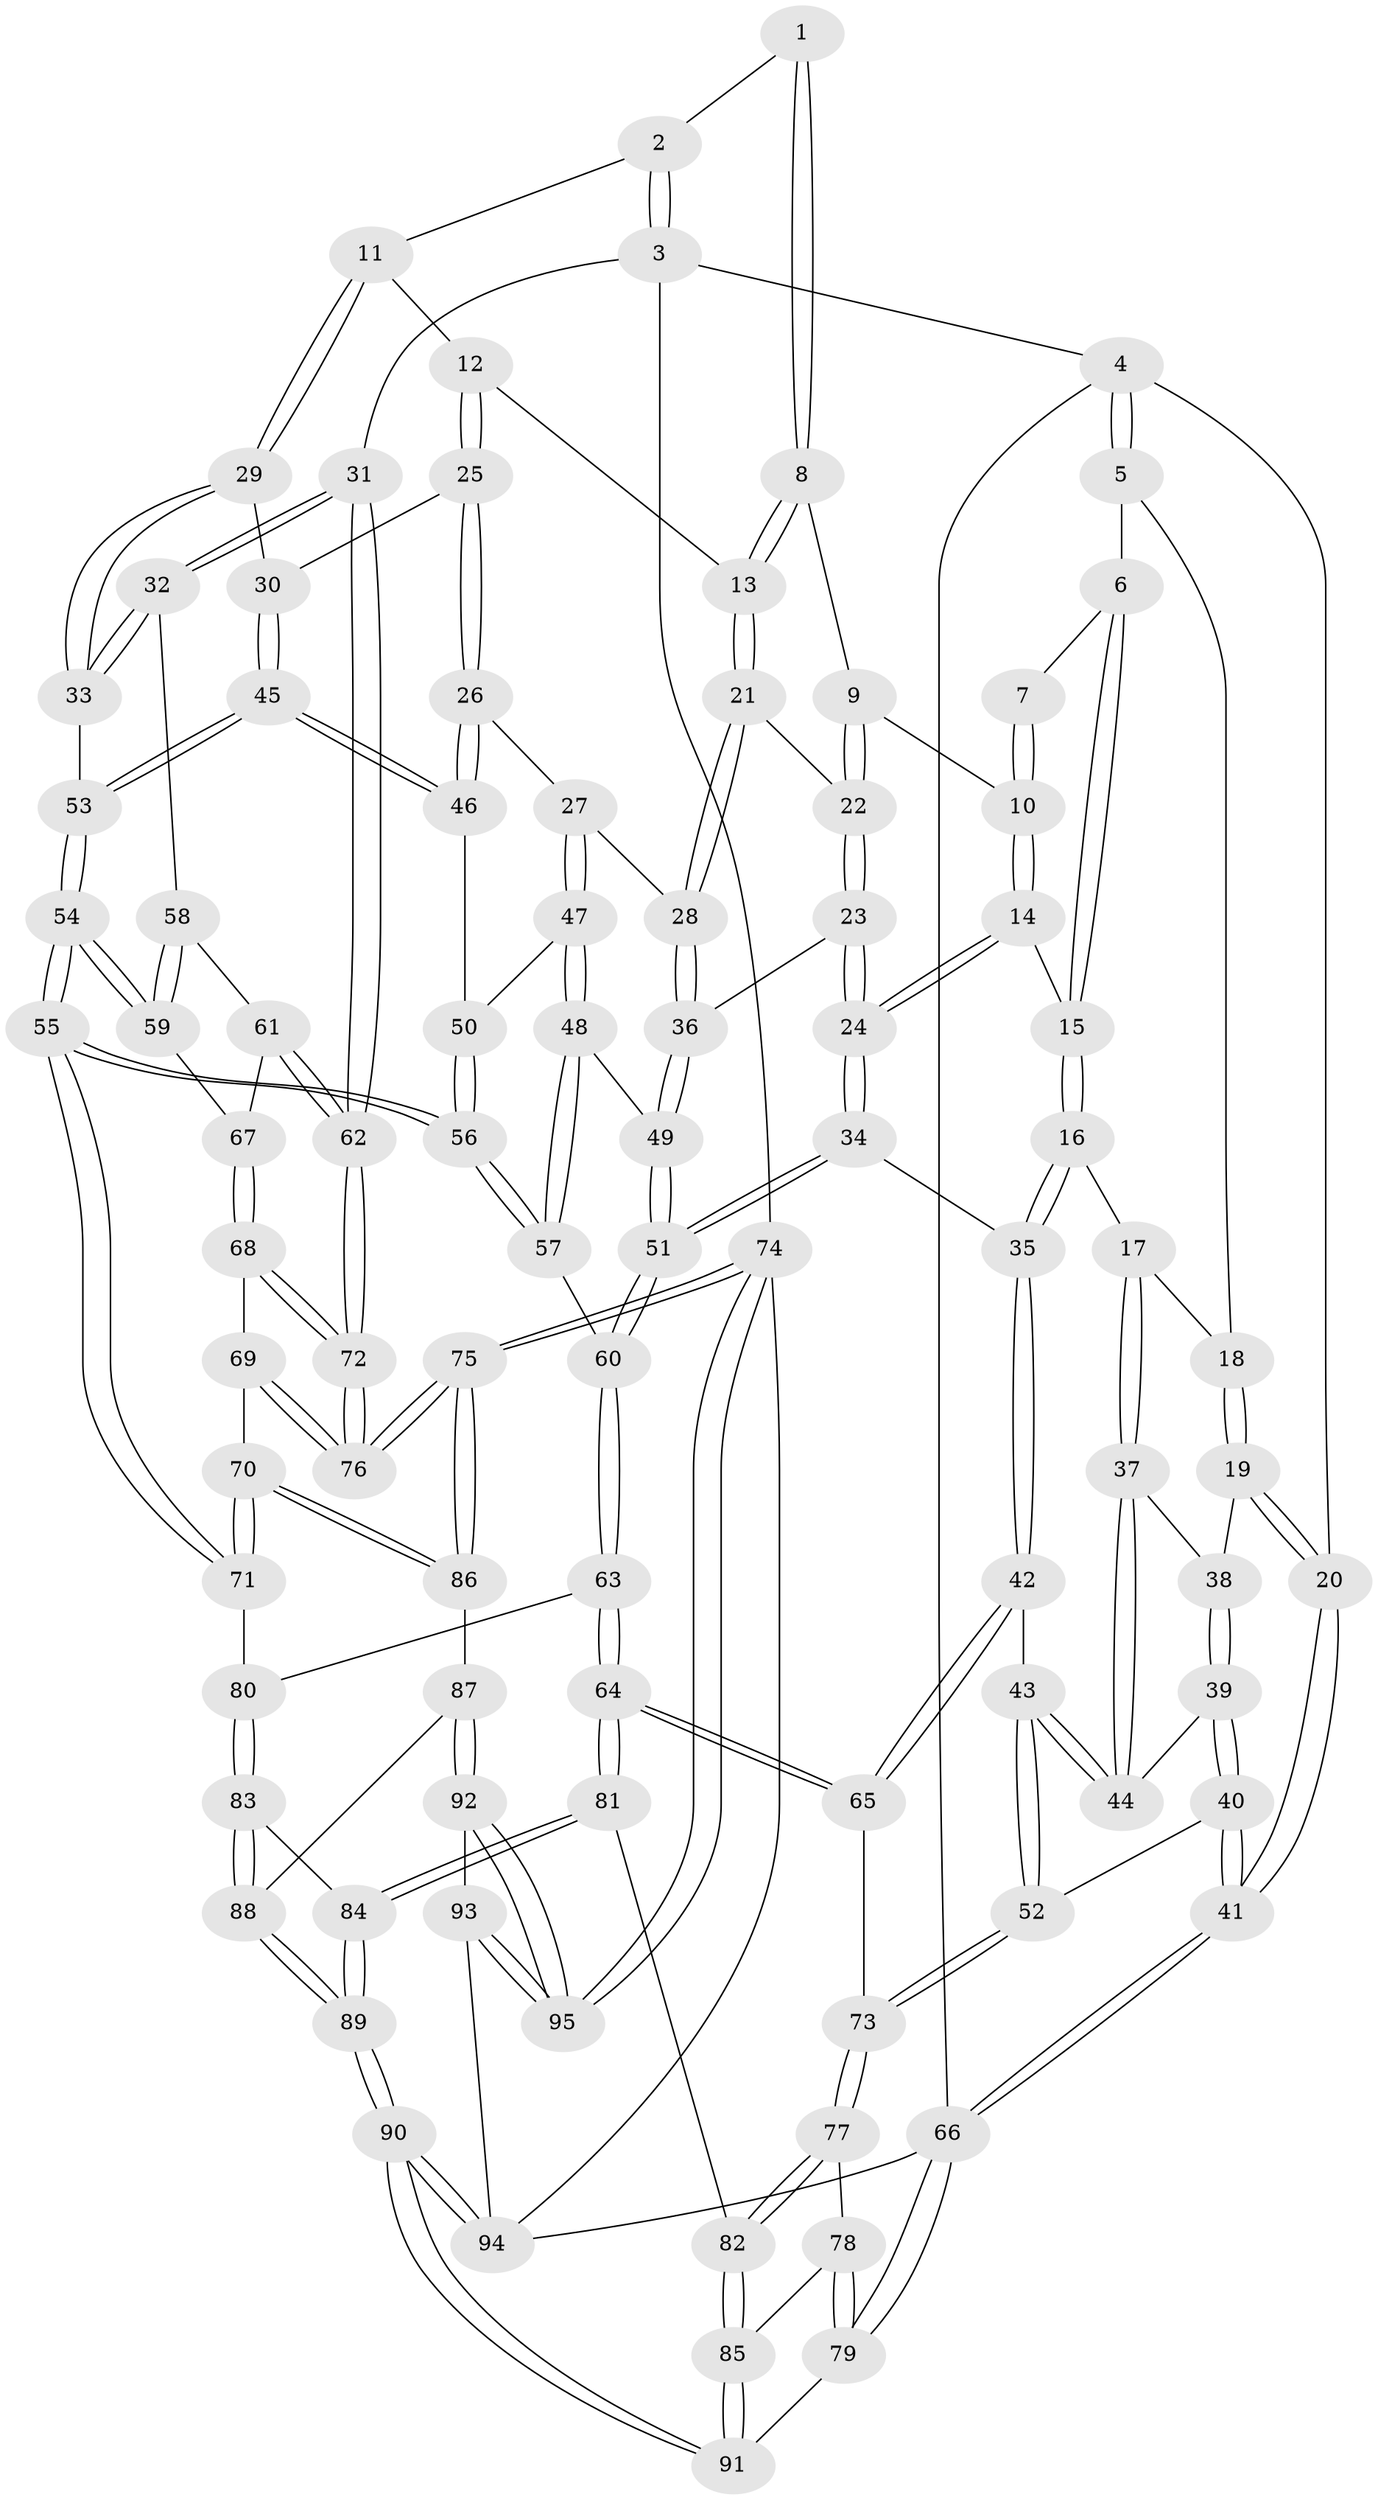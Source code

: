 // Generated by graph-tools (version 1.1) at 2025/51/03/09/25 03:51:04]
// undirected, 95 vertices, 234 edges
graph export_dot {
graph [start="1"]
  node [color=gray90,style=filled];
  1 [pos="+0.5563996939459763+0"];
  2 [pos="+1+0"];
  3 [pos="+1+0"];
  4 [pos="+0+0"];
  5 [pos="+0+0"];
  6 [pos="+0+0"];
  7 [pos="+0.48786075373871673+0"];
  8 [pos="+0.6079674002042764+0"];
  9 [pos="+0.4572869047771254+0.13987442338118306"];
  10 [pos="+0.37058800902126715+0.11305648533112402"];
  11 [pos="+0.8662668203940365+0.10913678295140815"];
  12 [pos="+0.6491332102027574+0.07178547130511788"];
  13 [pos="+0.6263012840622488+0.039699778917888194"];
  14 [pos="+0.3497891933184013+0.1334614609334345"];
  15 [pos="+0.3232742963101569+0.141400238324438"];
  16 [pos="+0.2959108139523674+0.1661526659792761"];
  17 [pos="+0.26919888566702443+0.1694409081660255"];
  18 [pos="+0.11784448759622672+0"];
  19 [pos="+0.15957394013271645+0.18632007493100514"];
  20 [pos="+0+0.16296462660288516"];
  21 [pos="+0.510771736557426+0.18229656418985682"];
  22 [pos="+0.4861062062575502+0.1918375723839535"];
  23 [pos="+0.4503208747599047+0.2640043504593643"];
  24 [pos="+0.44752394160196074+0.2659637425501053"];
  25 [pos="+0.6565336501357913+0.1544911776694617"];
  26 [pos="+0.6480440633470188+0.17485330591758966"];
  27 [pos="+0.6033862953468001+0.23964340530289194"];
  28 [pos="+0.5980816618870615+0.24109554843220218"];
  29 [pos="+0.8916208648660671+0.24550368323277708"];
  30 [pos="+0.676765561601221+0.16837078032635294"];
  31 [pos="+1+0.2610119135565107"];
  32 [pos="+0.9060386859166024+0.2759806068494744"];
  33 [pos="+0.9034778988430296+0.2747817867145173"];
  34 [pos="+0.40383884721887653+0.35506782881633225"];
  35 [pos="+0.3403651965303484+0.3606586703131349"];
  36 [pos="+0.5609944932343816+0.26560257844044255"];
  37 [pos="+0.2014974289450191+0.20555952901131225"];
  38 [pos="+0.1612107443142862+0.18823316830854644"];
  39 [pos="+0.0979630793116737+0.2612471014282597"];
  40 [pos="+0+0.34241544854862965"];
  41 [pos="+0+0.3263435268352208"];
  42 [pos="+0.27317901907350683+0.39638724302702233"];
  43 [pos="+0.23439671521495656+0.3884094477501376"];
  44 [pos="+0.20348326078165196+0.29079865756481427"];
  45 [pos="+0.7848858471856882+0.3238150876373593"];
  46 [pos="+0.7257842299454461+0.3321648016802748"];
  47 [pos="+0.6627929184231188+0.34753907946216384"];
  48 [pos="+0.6036269268311228+0.3945044763557415"];
  49 [pos="+0.5558201435753936+0.3848422840645031"];
  50 [pos="+0.690571481155551+0.3457640828907249"];
  51 [pos="+0.46289211016627735+0.40188263770985183"];
  52 [pos="+0.1255652679434472+0.4216577188397364"];
  53 [pos="+0.7983922791312978+0.32462696514971867"];
  54 [pos="+0.7692263671403168+0.5492222707828601"];
  55 [pos="+0.7529745959364947+0.5848833035033983"];
  56 [pos="+0.7354259026275902+0.5716028279182492"];
  57 [pos="+0.6433176910663094+0.5228742328832843"];
  58 [pos="+0.9166260551831715+0.3987673744705299"];
  59 [pos="+0.8521249706769476+0.4758940539149557"];
  60 [pos="+0.48236087500053304+0.5547581268416927"];
  61 [pos="+0.9481683643406827+0.45079331066960243"];
  62 [pos="+1+0.5501929622791549"];
  63 [pos="+0.4695967990510028+0.5758272407233184"];
  64 [pos="+0.34712377416948187+0.6122298187154471"];
  65 [pos="+0.30697563214480134+0.5600997162512891"];
  66 [pos="+0+0.7514350503623612"];
  67 [pos="+0.9314937784251135+0.49449562972227984"];
  68 [pos="+0.9210654180530553+0.5505847572221658"];
  69 [pos="+0.7831636235982359+0.6136930013263909"];
  70 [pos="+0.7671349241456851+0.6131114402355045"];
  71 [pos="+0.7567995272446064+0.5950753338751654"];
  72 [pos="+1+0.6137351949704485"];
  73 [pos="+0.12434884504475391+0.5827540704655194"];
  74 [pos="+1+1"];
  75 [pos="+1+1"];
  76 [pos="+1+0.8709414825912332"];
  77 [pos="+0.10659887164417597+0.6148455315690271"];
  78 [pos="+0.08413153473867231+0.6387605488184289"];
  79 [pos="+0+0.7563021456133906"];
  80 [pos="+0.518230167664631+0.6529672597300273"];
  81 [pos="+0.32801865725275825+0.6706212326725034"];
  82 [pos="+0.3205556483500494+0.6777755323742322"];
  83 [pos="+0.5395440841070431+0.7495036371340998"];
  84 [pos="+0.43339462412537877+0.7573893521322301"];
  85 [pos="+0.27796254178740437+0.7430549394361873"];
  86 [pos="+0.7274219878820385+0.7536222534826134"];
  87 [pos="+0.6544868602311652+0.8044207323061335"];
  88 [pos="+0.5840340685127788+0.7900070900410081"];
  89 [pos="+0.32617579243241873+1"];
  90 [pos="+0.3053458377549181+1"];
  91 [pos="+0.22033003666332984+0.9184253521321093"];
  92 [pos="+0.6568778757797998+0.8705340988493776"];
  93 [pos="+0.43700881741637176+1"];
  94 [pos="+0.3193242351087718+1"];
  95 [pos="+0.9319956354215898+1"];
  1 -- 2;
  1 -- 8;
  1 -- 8;
  2 -- 3;
  2 -- 3;
  2 -- 11;
  3 -- 4;
  3 -- 31;
  3 -- 74;
  4 -- 5;
  4 -- 5;
  4 -- 20;
  4 -- 66;
  5 -- 6;
  5 -- 18;
  6 -- 7;
  6 -- 15;
  6 -- 15;
  7 -- 10;
  7 -- 10;
  8 -- 9;
  8 -- 13;
  8 -- 13;
  9 -- 10;
  9 -- 22;
  9 -- 22;
  10 -- 14;
  10 -- 14;
  11 -- 12;
  11 -- 29;
  11 -- 29;
  12 -- 13;
  12 -- 25;
  12 -- 25;
  13 -- 21;
  13 -- 21;
  14 -- 15;
  14 -- 24;
  14 -- 24;
  15 -- 16;
  15 -- 16;
  16 -- 17;
  16 -- 35;
  16 -- 35;
  17 -- 18;
  17 -- 37;
  17 -- 37;
  18 -- 19;
  18 -- 19;
  19 -- 20;
  19 -- 20;
  19 -- 38;
  20 -- 41;
  20 -- 41;
  21 -- 22;
  21 -- 28;
  21 -- 28;
  22 -- 23;
  22 -- 23;
  23 -- 24;
  23 -- 24;
  23 -- 36;
  24 -- 34;
  24 -- 34;
  25 -- 26;
  25 -- 26;
  25 -- 30;
  26 -- 27;
  26 -- 46;
  26 -- 46;
  27 -- 28;
  27 -- 47;
  27 -- 47;
  28 -- 36;
  28 -- 36;
  29 -- 30;
  29 -- 33;
  29 -- 33;
  30 -- 45;
  30 -- 45;
  31 -- 32;
  31 -- 32;
  31 -- 62;
  31 -- 62;
  32 -- 33;
  32 -- 33;
  32 -- 58;
  33 -- 53;
  34 -- 35;
  34 -- 51;
  34 -- 51;
  35 -- 42;
  35 -- 42;
  36 -- 49;
  36 -- 49;
  37 -- 38;
  37 -- 44;
  37 -- 44;
  38 -- 39;
  38 -- 39;
  39 -- 40;
  39 -- 40;
  39 -- 44;
  40 -- 41;
  40 -- 41;
  40 -- 52;
  41 -- 66;
  41 -- 66;
  42 -- 43;
  42 -- 65;
  42 -- 65;
  43 -- 44;
  43 -- 44;
  43 -- 52;
  43 -- 52;
  45 -- 46;
  45 -- 46;
  45 -- 53;
  45 -- 53;
  46 -- 50;
  47 -- 48;
  47 -- 48;
  47 -- 50;
  48 -- 49;
  48 -- 57;
  48 -- 57;
  49 -- 51;
  49 -- 51;
  50 -- 56;
  50 -- 56;
  51 -- 60;
  51 -- 60;
  52 -- 73;
  52 -- 73;
  53 -- 54;
  53 -- 54;
  54 -- 55;
  54 -- 55;
  54 -- 59;
  54 -- 59;
  55 -- 56;
  55 -- 56;
  55 -- 71;
  55 -- 71;
  56 -- 57;
  56 -- 57;
  57 -- 60;
  58 -- 59;
  58 -- 59;
  58 -- 61;
  59 -- 67;
  60 -- 63;
  60 -- 63;
  61 -- 62;
  61 -- 62;
  61 -- 67;
  62 -- 72;
  62 -- 72;
  63 -- 64;
  63 -- 64;
  63 -- 80;
  64 -- 65;
  64 -- 65;
  64 -- 81;
  64 -- 81;
  65 -- 73;
  66 -- 79;
  66 -- 79;
  66 -- 94;
  67 -- 68;
  67 -- 68;
  68 -- 69;
  68 -- 72;
  68 -- 72;
  69 -- 70;
  69 -- 76;
  69 -- 76;
  70 -- 71;
  70 -- 71;
  70 -- 86;
  70 -- 86;
  71 -- 80;
  72 -- 76;
  72 -- 76;
  73 -- 77;
  73 -- 77;
  74 -- 75;
  74 -- 75;
  74 -- 95;
  74 -- 95;
  74 -- 94;
  75 -- 76;
  75 -- 76;
  75 -- 86;
  75 -- 86;
  77 -- 78;
  77 -- 82;
  77 -- 82;
  78 -- 79;
  78 -- 79;
  78 -- 85;
  79 -- 91;
  80 -- 83;
  80 -- 83;
  81 -- 82;
  81 -- 84;
  81 -- 84;
  82 -- 85;
  82 -- 85;
  83 -- 84;
  83 -- 88;
  83 -- 88;
  84 -- 89;
  84 -- 89;
  85 -- 91;
  85 -- 91;
  86 -- 87;
  87 -- 88;
  87 -- 92;
  87 -- 92;
  88 -- 89;
  88 -- 89;
  89 -- 90;
  89 -- 90;
  90 -- 91;
  90 -- 91;
  90 -- 94;
  90 -- 94;
  92 -- 93;
  92 -- 95;
  92 -- 95;
  93 -- 94;
  93 -- 95;
  93 -- 95;
}
